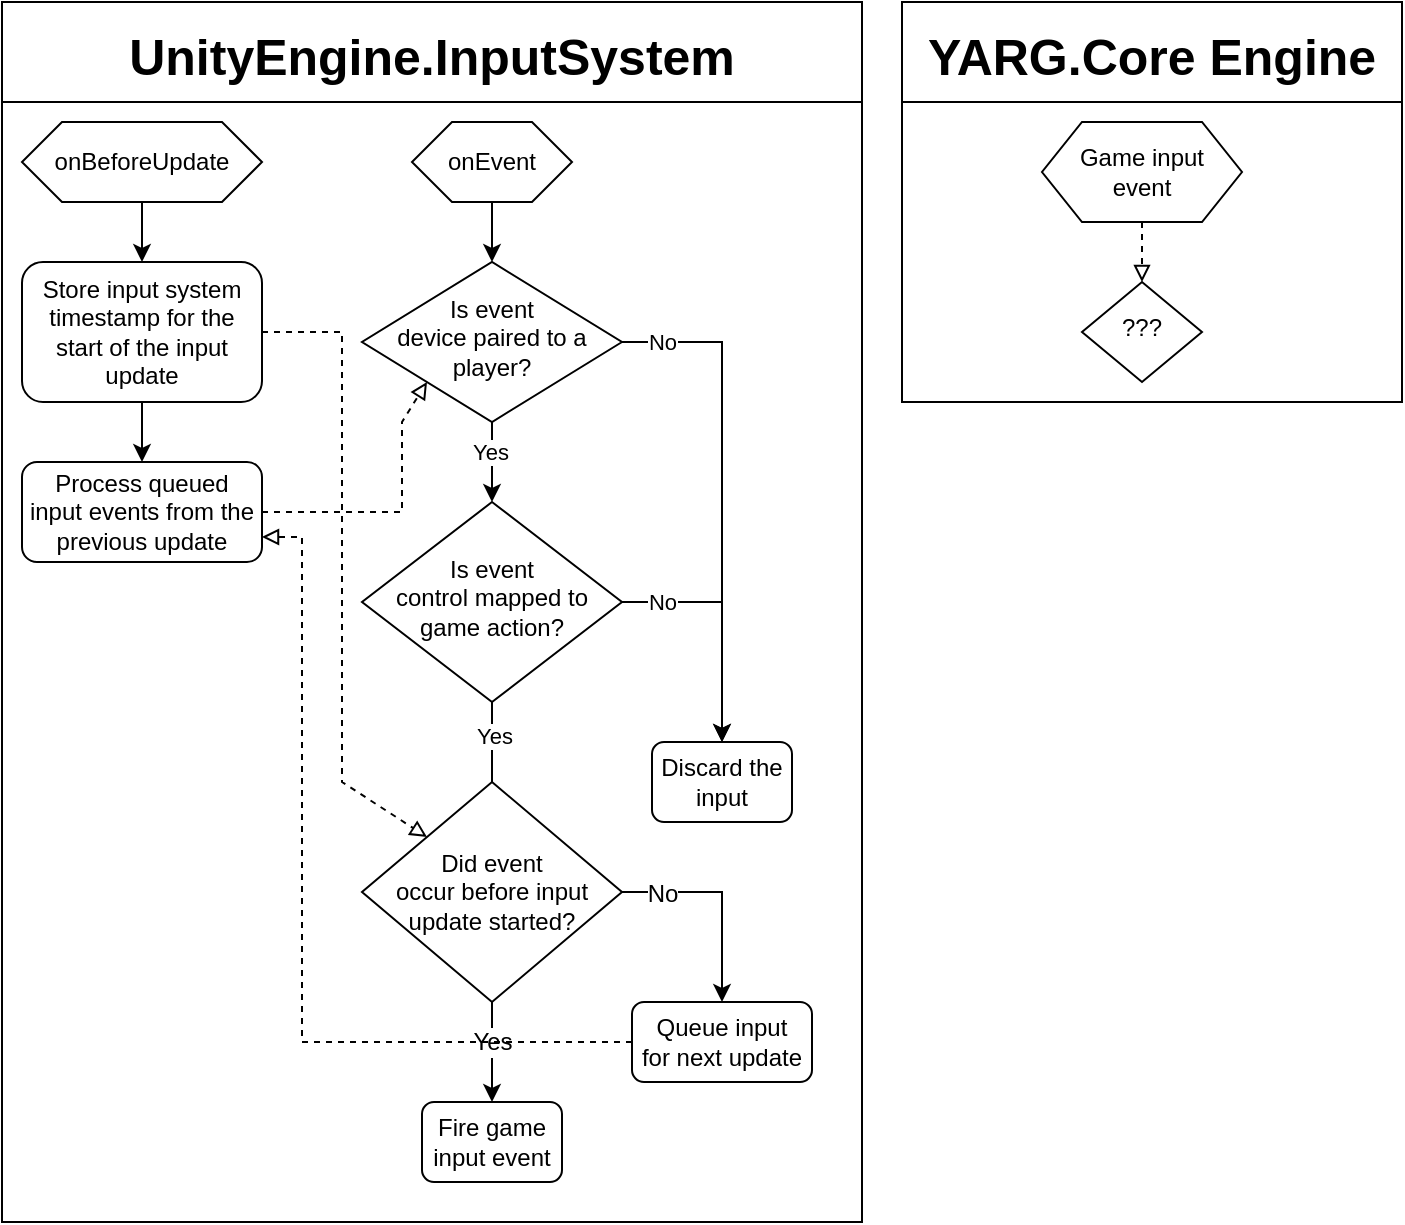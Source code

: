 <mxfile>
    <diagram id="C5RBs43oDa-KdzZeNtuy" name="Page-1">
        <mxGraphModel dx="1348" dy="891" grid="1" gridSize="10" guides="1" tooltips="1" connect="1" arrows="1" fold="1" page="1" pageScale="1" pageWidth="1169" pageHeight="827" math="0" shadow="0">
            <root>
                <mxCell id="WIyWlLk6GJQsqaUBKTNV-0"/>
                <mxCell id="WIyWlLk6GJQsqaUBKTNV-1" parent="WIyWlLk6GJQsqaUBKTNV-0"/>
                <mxCell id="27" value="UnityEngine.InputSystem" style="swimlane;fontSize=25;fillColor=default;swimlaneLine=1;startSize=50;collapsible=0;expand=1;" vertex="1" parent="WIyWlLk6GJQsqaUBKTNV-1">
                    <mxGeometry x="20" y="20" width="430" height="610" as="geometry">
                        <mxRectangle x="10" y="10" width="100" height="40" as="alternateBounds"/>
                    </mxGeometry>
                </mxCell>
                <mxCell id="WIyWlLk6GJQsqaUBKTNV-6" value="Is event&lt;br&gt;device paired to a&lt;br&gt;player?" style="rhombus;whiteSpace=wrap;html=1;shadow=0;fontFamily=Helvetica;fontSize=12;align=center;strokeWidth=1;spacing=6;spacingTop=-4;direction=south;" parent="27" vertex="1">
                    <mxGeometry x="180" y="130" width="130" height="80" as="geometry"/>
                </mxCell>
                <mxCell id="WIyWlLk6GJQsqaUBKTNV-10" value="Is event&lt;br&gt;control mapped to game action?" style="rhombus;whiteSpace=wrap;html=1;shadow=0;fontFamily=Helvetica;fontSize=12;align=center;strokeWidth=1;spacing=6;spacingTop=-4;" parent="27" vertex="1">
                    <mxGeometry x="180" y="250" width="130" height="100" as="geometry"/>
                </mxCell>
                <mxCell id="oAJkpX2zpJuaC-JvoVgv-5" style="edgeStyle=orthogonalEdgeStyle;rounded=0;orthogonalLoop=1;jettySize=auto;html=1;entryX=0.5;entryY=0;entryDx=0;entryDy=0;" parent="27" source="WIyWlLk6GJQsqaUBKTNV-6" target="WIyWlLk6GJQsqaUBKTNV-10" edge="1">
                    <mxGeometry relative="1" as="geometry"/>
                </mxCell>
                <mxCell id="oAJkpX2zpJuaC-JvoVgv-6" value="Yes" style="edgeLabel;html=1;align=center;verticalAlign=middle;resizable=0;points=[];" parent="oAJkpX2zpJuaC-JvoVgv-5" vertex="1" connectable="0">
                    <mxGeometry x="-0.256" y="-1" relative="1" as="geometry">
                        <mxPoint as="offset"/>
                    </mxGeometry>
                </mxCell>
                <mxCell id="WIyWlLk6GJQsqaUBKTNV-12" value="Fire game&lt;br&gt;input event" style="rounded=1;whiteSpace=wrap;html=1;fontSize=12;glass=0;strokeWidth=1;shadow=0;" parent="27" vertex="1">
                    <mxGeometry x="210" y="550" width="70" height="40" as="geometry"/>
                </mxCell>
                <mxCell id="oAJkpX2zpJuaC-JvoVgv-9" style="edgeStyle=orthogonalEdgeStyle;rounded=0;orthogonalLoop=1;jettySize=auto;html=1;entryX=0.5;entryY=0;entryDx=0;entryDy=0;startArrow=none;" parent="27" source="9" target="WIyWlLk6GJQsqaUBKTNV-12" edge="1">
                    <mxGeometry relative="1" as="geometry"/>
                </mxCell>
                <mxCell id="17" value="Yes" style="edgeLabel;html=1;align=center;verticalAlign=middle;resizable=0;points=[];fontSize=12;" vertex="1" connectable="0" parent="oAJkpX2zpJuaC-JvoVgv-9">
                    <mxGeometry relative="1" as="geometry">
                        <mxPoint y="-5" as="offset"/>
                    </mxGeometry>
                </mxCell>
                <mxCell id="WIyWlLk6GJQsqaUBKTNV-7" value="Discard the&lt;br&gt;input" style="rounded=1;whiteSpace=wrap;html=1;fontSize=12;glass=0;strokeWidth=1;shadow=0;" parent="27" vertex="1">
                    <mxGeometry x="325" y="370" width="70" height="40" as="geometry"/>
                </mxCell>
                <mxCell id="oAJkpX2zpJuaC-JvoVgv-1" style="edgeStyle=orthogonalEdgeStyle;rounded=0;orthogonalLoop=1;jettySize=auto;html=1;" parent="27" source="WIyWlLk6GJQsqaUBKTNV-6" target="WIyWlLk6GJQsqaUBKTNV-7" edge="1">
                    <mxGeometry relative="1" as="geometry"/>
                </mxCell>
                <mxCell id="oAJkpX2zpJuaC-JvoVgv-7" value="No" style="edgeLabel;html=1;align=center;verticalAlign=middle;resizable=0;points=[];" parent="oAJkpX2zpJuaC-JvoVgv-1" vertex="1" connectable="0">
                    <mxGeometry relative="1" as="geometry">
                        <mxPoint x="-30" y="-75" as="offset"/>
                    </mxGeometry>
                </mxCell>
                <mxCell id="oAJkpX2zpJuaC-JvoVgv-0" style="edgeStyle=orthogonalEdgeStyle;rounded=0;orthogonalLoop=1;jettySize=auto;html=1;entryX=0.5;entryY=0;entryDx=0;entryDy=0;" parent="27" source="WIyWlLk6GJQsqaUBKTNV-10" target="WIyWlLk6GJQsqaUBKTNV-7" edge="1">
                    <mxGeometry relative="1" as="geometry"/>
                </mxCell>
                <mxCell id="oAJkpX2zpJuaC-JvoVgv-8" value="No" style="edgeLabel;html=1;align=center;verticalAlign=middle;resizable=0;points=[];labelPosition=center;verticalLabelPosition=middle;" parent="oAJkpX2zpJuaC-JvoVgv-0" vertex="1" connectable="0">
                    <mxGeometry relative="1" as="geometry">
                        <mxPoint x="-30" y="-10" as="offset"/>
                    </mxGeometry>
                </mxCell>
                <mxCell id="5" value="Store input system timestamp for the start of the input update" style="rounded=1;whiteSpace=wrap;html=1;fontSize=12;fillColor=default;" vertex="1" parent="27">
                    <mxGeometry x="10" y="130" width="120" height="70" as="geometry"/>
                </mxCell>
                <mxCell id="7" value="" style="edgeStyle=orthogonalEdgeStyle;rounded=0;orthogonalLoop=1;jettySize=auto;html=1;entryX=0.5;entryY=0;entryDx=0;entryDy=0;endArrow=none;" edge="1" parent="27" source="WIyWlLk6GJQsqaUBKTNV-10" target="9">
                    <mxGeometry relative="1" as="geometry">
                        <mxPoint x="255" y="411.25" as="sourcePoint"/>
                        <mxPoint x="255" y="700" as="targetPoint"/>
                    </mxGeometry>
                </mxCell>
                <mxCell id="8" value="Yes" style="edgeLabel;html=1;align=center;verticalAlign=middle;resizable=0;points=[];" vertex="1" connectable="0" parent="7">
                    <mxGeometry x="-0.153" y="1" relative="1" as="geometry">
                        <mxPoint as="offset"/>
                    </mxGeometry>
                </mxCell>
                <mxCell id="9" value="Did event&lt;br&gt;occur before input&lt;br&gt;update started?" style="rhombus;whiteSpace=wrap;html=1;fontSize=12;fillColor=default;" vertex="1" parent="27">
                    <mxGeometry x="180" y="390" width="130" height="110" as="geometry"/>
                </mxCell>
                <mxCell id="12" style="rounded=0;html=1;entryX=0;entryY=0;entryDx=0;entryDy=0;fontSize=12;exitX=1;exitY=0.5;exitDx=0;exitDy=0;elbow=vertical;dashed=1;endArrow=block;endFill=0;" edge="1" parent="27" source="5" target="9">
                    <mxGeometry relative="1" as="geometry">
                        <Array as="points">
                            <mxPoint x="170" y="165"/>
                            <mxPoint x="170" y="390"/>
                        </Array>
                    </mxGeometry>
                </mxCell>
                <mxCell id="14" value="Queue input&lt;br&gt;for next update" style="rounded=1;whiteSpace=wrap;html=1;fontSize=12;fillColor=default;" vertex="1" parent="27">
                    <mxGeometry x="315" y="500" width="90" height="40" as="geometry"/>
                </mxCell>
                <mxCell id="15" style="edgeStyle=orthogonalEdgeStyle;rounded=0;html=1;entryX=0.5;entryY=0;entryDx=0;entryDy=0;fontSize=12;" edge="1" parent="27" source="9" target="14">
                    <mxGeometry relative="1" as="geometry"/>
                </mxCell>
                <mxCell id="16" value="No" style="edgeLabel;html=1;align=center;verticalAlign=middle;resizable=0;points=[];fontSize=12;" vertex="1" connectable="0" parent="15">
                    <mxGeometry relative="1" as="geometry">
                        <mxPoint x="-30" y="-2" as="offset"/>
                    </mxGeometry>
                </mxCell>
                <mxCell id="20" style="rounded=0;html=1;entryX=1;entryY=1;entryDx=0;entryDy=0;fontSize=12;endArrow=block;endFill=0;elbow=vertical;dashed=1;exitX=1;exitY=0.5;exitDx=0;exitDy=0;" edge="1" parent="27" source="18" target="WIyWlLk6GJQsqaUBKTNV-6">
                    <mxGeometry relative="1" as="geometry">
                        <Array as="points">
                            <mxPoint x="200" y="255"/>
                            <mxPoint x="200" y="210"/>
                        </Array>
                    </mxGeometry>
                </mxCell>
                <mxCell id="18" value="Process queued&lt;br&gt;input events from the previous update" style="rounded=1;whiteSpace=wrap;html=1;fontSize=12;fillColor=default;" vertex="1" parent="27">
                    <mxGeometry x="10" y="230" width="120" height="50" as="geometry"/>
                </mxCell>
                <mxCell id="19" style="edgeStyle=orthogonalEdgeStyle;rounded=0;html=1;entryX=0.5;entryY=0;entryDx=0;entryDy=0;fontSize=12;endArrow=classic;endFill=1;elbow=vertical;" edge="1" parent="27" source="5" target="18">
                    <mxGeometry relative="1" as="geometry"/>
                </mxCell>
                <mxCell id="26" style="edgeStyle=orthogonalEdgeStyle;rounded=0;html=1;entryX=1;entryY=0.75;entryDx=0;entryDy=0;fontSize=12;endArrow=block;endFill=0;elbow=vertical;dashed=1;" edge="1" parent="27" source="14" target="18">
                    <mxGeometry relative="1" as="geometry">
                        <Array as="points">
                            <mxPoint x="150" y="520"/>
                            <mxPoint x="150" y="268"/>
                        </Array>
                    </mxGeometry>
                </mxCell>
                <mxCell id="23" style="edgeStyle=orthogonalEdgeStyle;rounded=0;html=1;entryX=0.5;entryY=0;entryDx=0;entryDy=0;fontSize=12;endArrow=classic;endFill=1;elbow=vertical;" edge="1" parent="27" source="22" target="5">
                    <mxGeometry relative="1" as="geometry"/>
                </mxCell>
                <mxCell id="22" value="onBeforeUpdate" style="shape=hexagon;perimeter=hexagonPerimeter2;whiteSpace=wrap;html=1;fixedSize=1;fontSize=12;fillColor=default;" vertex="1" parent="27">
                    <mxGeometry x="10" y="60" width="120" height="40" as="geometry"/>
                </mxCell>
                <mxCell id="25" style="edgeStyle=orthogonalEdgeStyle;rounded=0;html=1;fontSize=12;endArrow=classic;endFill=1;elbow=vertical;" edge="1" parent="27" source="24" target="WIyWlLk6GJQsqaUBKTNV-6">
                    <mxGeometry relative="1" as="geometry"/>
                </mxCell>
                <mxCell id="24" value="onEvent" style="shape=hexagon;perimeter=hexagonPerimeter2;whiteSpace=wrap;html=1;fixedSize=1;fontSize=12;fillColor=default;" vertex="1" parent="27">
                    <mxGeometry x="205" y="60" width="80" height="40" as="geometry"/>
                </mxCell>
                <mxCell id="29" value="YARG.Core Engine" style="swimlane;fontSize=25;fillColor=default;swimlaneLine=1;startSize=50;collapsible=0;expand=1;" vertex="1" parent="WIyWlLk6GJQsqaUBKTNV-1">
                    <mxGeometry x="470" y="20" width="250" height="200" as="geometry">
                        <mxRectangle x="10" y="10" width="100" height="40" as="alternateBounds"/>
                    </mxGeometry>
                </mxCell>
                <mxCell id="oAJkpX2zpJuaC-JvoVgv-26" value="???" style="rhombus;whiteSpace=wrap;html=1;shadow=0;fontFamily=Helvetica;fontSize=12;align=center;strokeWidth=1;spacing=6;spacingTop=-4;direction=south;" parent="29" vertex="1">
                    <mxGeometry x="90" y="140" width="60" height="50" as="geometry"/>
                </mxCell>
                <mxCell id="59" style="edgeStyle=orthogonalEdgeStyle;rounded=0;html=1;entryX=0;entryY=0.5;entryDx=0;entryDy=0;dashed=1;fontSize=25;endArrow=block;endFill=0;startSize=50;elbow=vertical;" edge="1" parent="29" source="58" target="oAJkpX2zpJuaC-JvoVgv-26">
                    <mxGeometry relative="1" as="geometry"/>
                </mxCell>
                <mxCell id="58" value="Game input&lt;br&gt;event" style="shape=hexagon;perimeter=hexagonPerimeter2;whiteSpace=wrap;html=1;fixedSize=1;fontSize=12;fillColor=default;" vertex="1" parent="29">
                    <mxGeometry x="70" y="60" width="100" height="50" as="geometry"/>
                </mxCell>
            </root>
        </mxGraphModel>
    </diagram>
</mxfile>